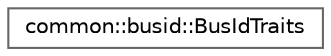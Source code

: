 digraph "Graphical Class Hierarchy"
{
 // LATEX_PDF_SIZE
  bgcolor="transparent";
  edge [fontname=Helvetica,fontsize=10,labelfontname=Helvetica,labelfontsize=10];
  node [fontname=Helvetica,fontsize=10,shape=box,height=0.2,width=0.4];
  rankdir="LR";
  Node0 [id="Node000000",label="common::busid::BusIdTraits",height=0.2,width=0.4,color="grey40", fillcolor="white", style="filled",URL="$d0/d38/classcommon_1_1busid_1_1BusIdTraits.html",tooltip=" "];
}
